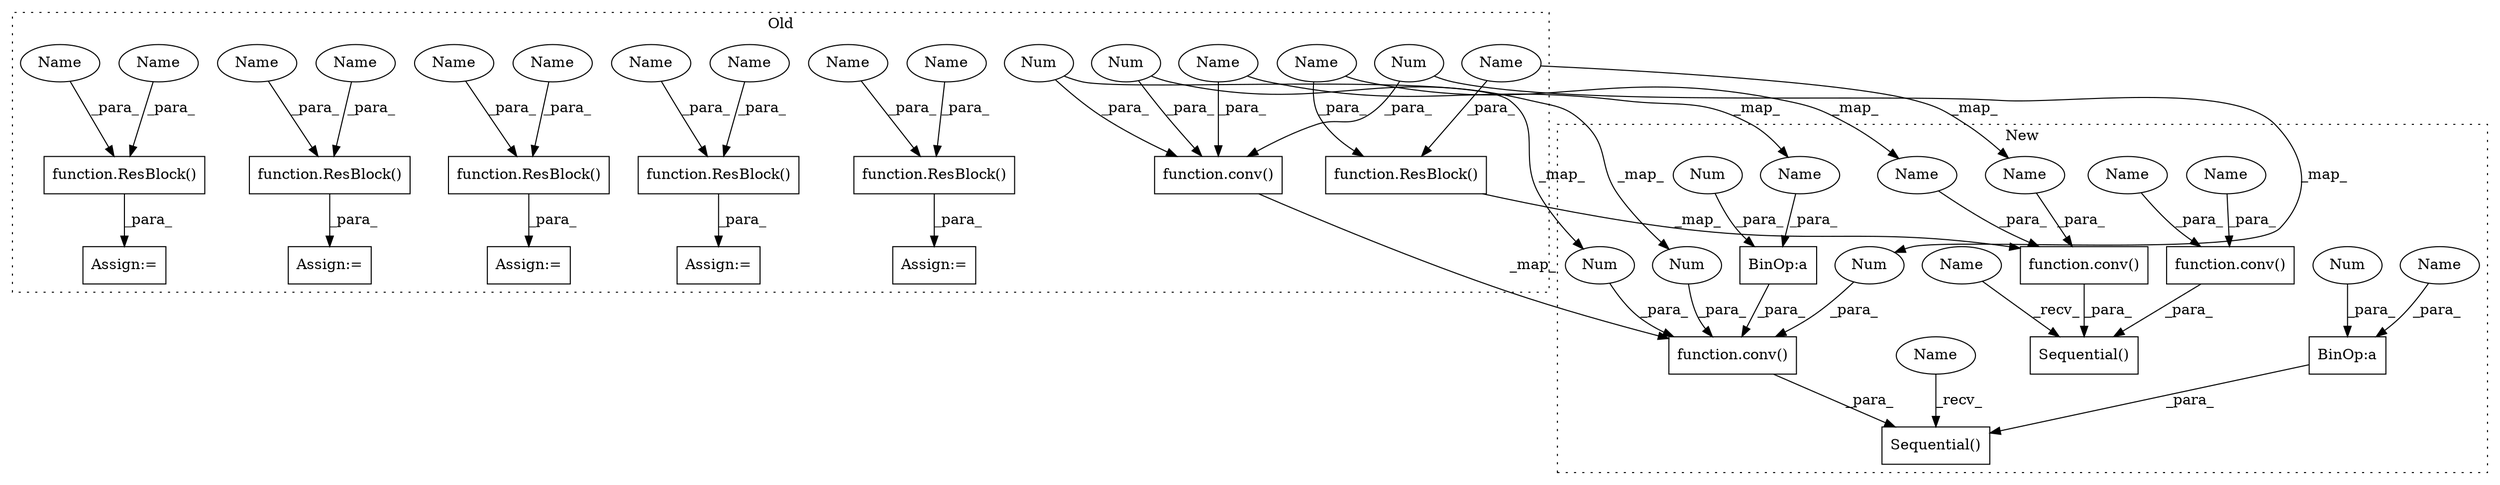 digraph G {
subgraph cluster0 {
1 [label="function.ResBlock()" a="75" s="2045,2058" l="9,1" shape="box"];
3 [label="function.conv()" a="75" s="1962,1988" l="5,1" shape="box"];
5 [label="function.ResBlock()" a="75" s="2150,2163" l="9,1" shape="box"];
7 [label="Num" a="76" s="1981" l="1" shape="ellipse"];
8 [label="function.ResBlock()" a="75" s="2080,2093" l="9,1" shape="box"];
9 [label="Num" a="76" s="1987" l="1" shape="ellipse"];
11 [label="function.ResBlock()" a="75" s="2185,2198" l="9,1" shape="box"];
13 [label="Num" a="76" s="1984" l="1" shape="ellipse"];
14 [label="function.ResBlock()" a="75" s="2115,2128" l="9,1" shape="box"];
15 [label="Assign:=" a="68" s="2182" l="3" shape="box"];
16 [label="Assign:=" a="68" s="2042" l="3" shape="box"];
17 [label="Assign:=" a="68" s="2147" l="3" shape="box"];
18 [label="Assign:=" a="68" s="2077" l="3" shape="box"];
19 [label="Assign:=" a="68" s="2112" l="3" shape="box"];
22 [label="function.ResBlock()" a="75" s="2010,2023" l="9,1" shape="box"];
34 [label="Name" a="87" s="2127" l="1" shape="ellipse"];
35 [label="Name" a="87" s="2162" l="1" shape="ellipse"];
36 [label="Name" a="87" s="2089" l="1" shape="ellipse"];
37 [label="Name" a="87" s="2019" l="1" shape="ellipse"];
38 [label="Name" a="87" s="2054" l="1" shape="ellipse"];
39 [label="Name" a="87" s="2194" l="1" shape="ellipse"];
40 [label="Name" a="87" s="2159" l="1" shape="ellipse"];
41 [label="Name" a="87" s="2022" l="1" shape="ellipse"];
42 [label="Name" a="87" s="2197" l="1" shape="ellipse"];
43 [label="Name" a="87" s="2057" l="1" shape="ellipse"];
44 [label="Name" a="87" s="1978" l="1" shape="ellipse"];
45 [label="Name" a="87" s="2092" l="1" shape="ellipse"];
46 [label="Name" a="87" s="2124" l="1" shape="ellipse"];
label = "Old";
style="dotted";
}
subgraph cluster1 {
2 [label="Sequential()" a="75" s="1078,1171" l="27,15" shape="box"];
4 [label="function.conv()" a="75" s="1105,1134" l="5,1" shape="box"];
6 [label="Num" a="76" s="1127" l="1" shape="ellipse"];
10 [label="Num" a="76" s="1133" l="1" shape="ellipse"];
12 [label="Num" a="76" s="1130" l="1" shape="ellipse"];
20 [label="Sequential()" a="75" s="1212,1417" l="27,11" shape="box"];
21 [label="function.conv()" a="75" s="1239,1248" l="5,1" shape="box"];
23 [label="BinOp:a" a="82" s="1122" l="2" shape="box"];
24 [label="BinOp:a" a="82" s="1155" l="2" shape="box"];
25 [label="Num" a="76" s="1124" l="1" shape="ellipse"];
26 [label="Num" a="76" s="1157" l="1" shape="ellipse"];
27 [label="function.conv()" a="75" s="1335,1344" l="5,1" shape="box"];
28 [label="Name" a="87" s="1340" l="1" shape="ellipse"];
29 [label="Name" a="87" s="1121" l="1" shape="ellipse"];
30 [label="Name" a="87" s="1244" l="1" shape="ellipse"];
31 [label="Name" a="87" s="1154" l="1" shape="ellipse"];
32 [label="Name" a="87" s="1247" l="1" shape="ellipse"];
33 [label="Name" a="87" s="1343" l="1" shape="ellipse"];
47 [label="Name" a="87" s="1078" l="2" shape="ellipse"];
48 [label="Name" a="87" s="1212" l="2" shape="ellipse"];
label = "New";
style="dotted";
}
1 -> 16 [label="_para_"];
3 -> 4 [label="_map_"];
4 -> 2 [label="_para_"];
5 -> 17 [label="_para_"];
6 -> 4 [label="_para_"];
7 -> 3 [label="_para_"];
7 -> 6 [label="_map_"];
8 -> 18 [label="_para_"];
9 -> 3 [label="_para_"];
9 -> 10 [label="_map_"];
10 -> 4 [label="_para_"];
11 -> 15 [label="_para_"];
12 -> 4 [label="_para_"];
13 -> 12 [label="_map_"];
13 -> 3 [label="_para_"];
14 -> 19 [label="_para_"];
21 -> 20 [label="_para_"];
22 -> 21 [label="_map_"];
23 -> 4 [label="_para_"];
24 -> 2 [label="_para_"];
25 -> 23 [label="_para_"];
26 -> 24 [label="_para_"];
27 -> 20 [label="_para_"];
28 -> 27 [label="_para_"];
29 -> 23 [label="_para_"];
30 -> 21 [label="_para_"];
31 -> 24 [label="_para_"];
32 -> 21 [label="_para_"];
33 -> 27 [label="_para_"];
34 -> 14 [label="_para_"];
35 -> 5 [label="_para_"];
36 -> 8 [label="_para_"];
37 -> 22 [label="_para_"];
37 -> 30 [label="_map_"];
38 -> 1 [label="_para_"];
39 -> 11 [label="_para_"];
40 -> 5 [label="_para_"];
41 -> 32 [label="_map_"];
41 -> 22 [label="_para_"];
42 -> 11 [label="_para_"];
43 -> 1 [label="_para_"];
44 -> 3 [label="_para_"];
44 -> 29 [label="_map_"];
45 -> 8 [label="_para_"];
46 -> 14 [label="_para_"];
47 -> 2 [label="_recv_"];
48 -> 20 [label="_recv_"];
}